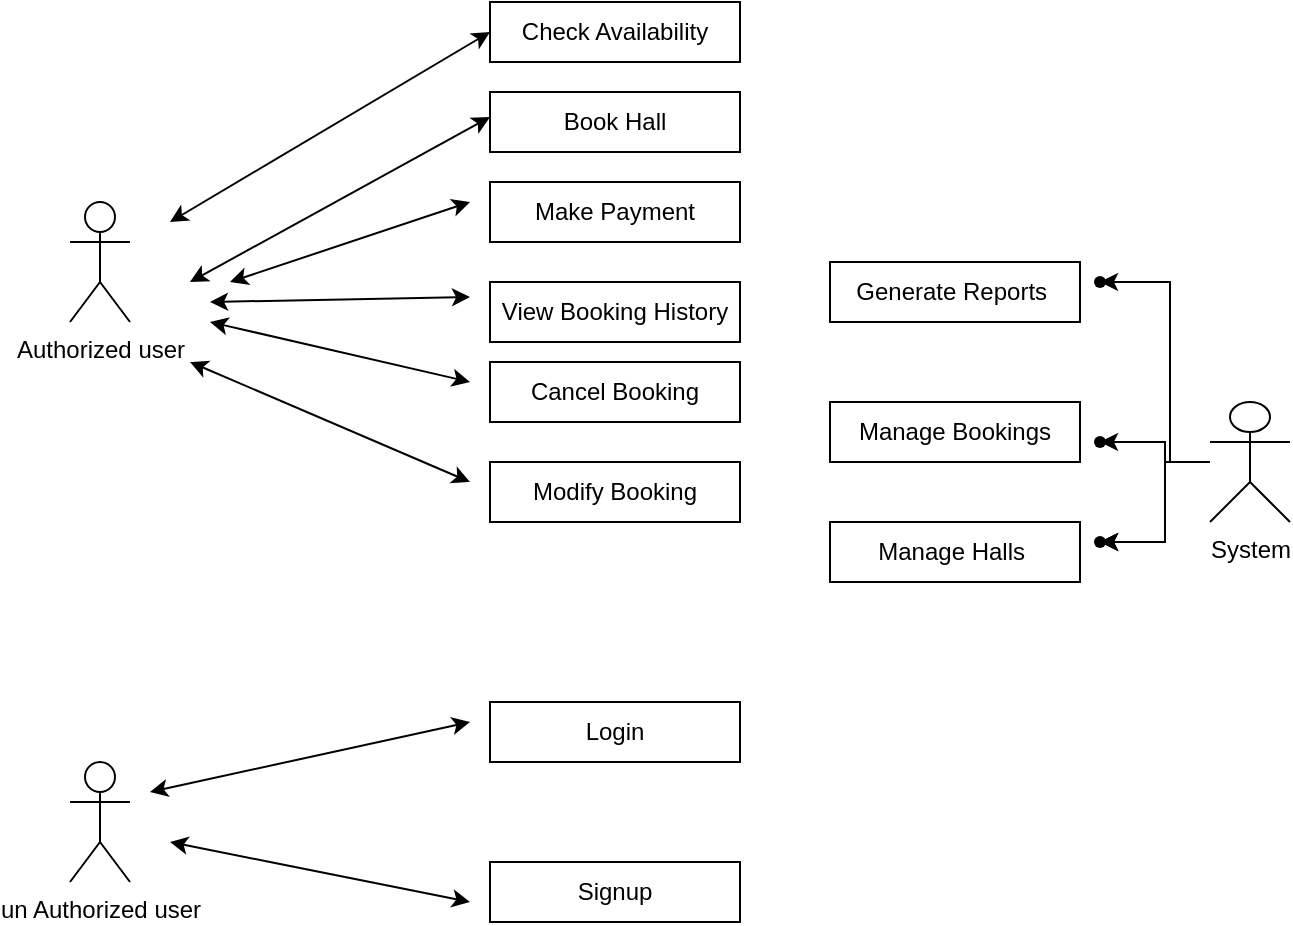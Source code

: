 <mxfile version="24.7.4">
  <diagram id="dg8KnVI7PiVwPOLmXi8e" name="Page-1">
    <mxGraphModel dx="1050" dy="603" grid="1" gridSize="10" guides="1" tooltips="1" connect="1" arrows="1" fold="1" page="1" pageScale="1" pageWidth="850" pageHeight="1100" math="0" shadow="0">
      <root>
        <mxCell id="0" />
        <mxCell id="1" parent="0" />
        <mxCell id="Vq608xrrPBZyVDfuqfxu-3" value="Authorized user" style="shape=umlActor;verticalLabelPosition=bottom;verticalAlign=top;html=1;outlineConnect=0;" vertex="1" parent="1">
          <mxGeometry x="150" y="340" width="30" height="60" as="geometry" />
        </mxCell>
        <mxCell id="Vq608xrrPBZyVDfuqfxu-4" value="un Authorized user" style="shape=umlActor;verticalLabelPosition=bottom;verticalAlign=top;html=1;outlineConnect=0;" vertex="1" parent="1">
          <mxGeometry x="150" y="620" width="30" height="60" as="geometry" />
        </mxCell>
        <mxCell id="Vq608xrrPBZyVDfuqfxu-45" value="" style="edgeStyle=orthogonalEdgeStyle;rounded=0;orthogonalLoop=1;jettySize=auto;html=1;" edge="1" parent="1" source="Vq608xrrPBZyVDfuqfxu-5" target="Vq608xrrPBZyVDfuqfxu-44">
          <mxGeometry relative="1" as="geometry" />
        </mxCell>
        <mxCell id="Vq608xrrPBZyVDfuqfxu-47" value="" style="edgeStyle=orthogonalEdgeStyle;rounded=0;orthogonalLoop=1;jettySize=auto;html=1;" edge="1" parent="1" source="Vq608xrrPBZyVDfuqfxu-5" target="Vq608xrrPBZyVDfuqfxu-46">
          <mxGeometry relative="1" as="geometry" />
        </mxCell>
        <mxCell id="Vq608xrrPBZyVDfuqfxu-48" value="" style="edgeStyle=orthogonalEdgeStyle;rounded=0;orthogonalLoop=1;jettySize=auto;html=1;" edge="1" parent="1" source="Vq608xrrPBZyVDfuqfxu-5" target="Vq608xrrPBZyVDfuqfxu-46">
          <mxGeometry relative="1" as="geometry" />
        </mxCell>
        <mxCell id="Vq608xrrPBZyVDfuqfxu-49" value="" style="edgeStyle=orthogonalEdgeStyle;rounded=0;orthogonalLoop=1;jettySize=auto;html=1;" edge="1" parent="1" source="Vq608xrrPBZyVDfuqfxu-5" target="Vq608xrrPBZyVDfuqfxu-46">
          <mxGeometry relative="1" as="geometry" />
        </mxCell>
        <mxCell id="Vq608xrrPBZyVDfuqfxu-51" value="" style="edgeStyle=orthogonalEdgeStyle;rounded=0;orthogonalLoop=1;jettySize=auto;html=1;entryX=0.031;entryY=0.803;entryDx=0;entryDy=0;entryPerimeter=0;" edge="1" parent="1">
          <mxGeometry relative="1" as="geometry">
            <mxPoint x="720" y="470" as="sourcePoint" />
            <mxPoint x="665" y="380" as="targetPoint" />
            <Array as="points">
              <mxPoint x="700" y="470" />
              <mxPoint x="700" y="380" />
            </Array>
          </mxGeometry>
        </mxCell>
        <mxCell id="Vq608xrrPBZyVDfuqfxu-5" value="System" style="shape=umlActor;verticalLabelPosition=bottom;verticalAlign=top;html=1;outlineConnect=0;" vertex="1" parent="1">
          <mxGeometry x="720" y="440" width="40" height="60" as="geometry" />
        </mxCell>
        <mxCell id="Vq608xrrPBZyVDfuqfxu-14" value="Check Availability" style="rounded=0;whiteSpace=wrap;html=1;" vertex="1" parent="1">
          <mxGeometry x="360" y="240" width="125" height="30" as="geometry" />
        </mxCell>
        <mxCell id="Vq608xrrPBZyVDfuqfxu-18" value="Book Hall" style="rounded=0;whiteSpace=wrap;html=1;" vertex="1" parent="1">
          <mxGeometry x="360" y="285" width="125" height="30" as="geometry" />
        </mxCell>
        <mxCell id="Vq608xrrPBZyVDfuqfxu-19" value="Make Payment" style="rounded=0;whiteSpace=wrap;html=1;" vertex="1" parent="1">
          <mxGeometry x="360" y="330" width="125" height="30" as="geometry" />
        </mxCell>
        <mxCell id="Vq608xrrPBZyVDfuqfxu-20" value="View Booking History" style="rounded=0;whiteSpace=wrap;html=1;" vertex="1" parent="1">
          <mxGeometry x="360" y="380" width="125" height="30" as="geometry" />
        </mxCell>
        <mxCell id="Vq608xrrPBZyVDfuqfxu-21" value="Cancel Booking" style="rounded=0;whiteSpace=wrap;html=1;" vertex="1" parent="1">
          <mxGeometry x="360" y="420" width="125" height="30" as="geometry" />
        </mxCell>
        <mxCell id="Vq608xrrPBZyVDfuqfxu-22" value="Modify Booking" style="rounded=0;whiteSpace=wrap;html=1;" vertex="1" parent="1">
          <mxGeometry x="360" y="470" width="125" height="30" as="geometry" />
        </mxCell>
        <mxCell id="Vq608xrrPBZyVDfuqfxu-23" value="Login" style="rounded=0;whiteSpace=wrap;html=1;" vertex="1" parent="1">
          <mxGeometry x="360" y="590" width="125" height="30" as="geometry" />
        </mxCell>
        <mxCell id="Vq608xrrPBZyVDfuqfxu-24" value="Signup" style="rounded=0;whiteSpace=wrap;html=1;" vertex="1" parent="1">
          <mxGeometry x="360" y="670" width="125" height="30" as="geometry" />
        </mxCell>
        <mxCell id="Vq608xrrPBZyVDfuqfxu-25" value="" style="endArrow=classic;startArrow=classic;html=1;rounded=0;entryX=0;entryY=0.5;entryDx=0;entryDy=0;" edge="1" parent="1" target="Vq608xrrPBZyVDfuqfxu-14">
          <mxGeometry width="50" height="50" relative="1" as="geometry">
            <mxPoint x="200" y="350" as="sourcePoint" />
            <mxPoint x="480" y="440" as="targetPoint" />
            <Array as="points" />
          </mxGeometry>
        </mxCell>
        <mxCell id="Vq608xrrPBZyVDfuqfxu-29" value="" style="endArrow=classic;startArrow=classic;html=1;rounded=0;" edge="1" parent="1">
          <mxGeometry width="50" height="50" relative="1" as="geometry">
            <mxPoint x="190" y="635" as="sourcePoint" />
            <mxPoint x="350" y="600" as="targetPoint" />
            <Array as="points" />
          </mxGeometry>
        </mxCell>
        <mxCell id="Vq608xrrPBZyVDfuqfxu-30" value="" style="endArrow=classic;startArrow=classic;html=1;rounded=0;entryX=0;entryY=0.5;entryDx=0;entryDy=0;" edge="1" parent="1">
          <mxGeometry width="50" height="50" relative="1" as="geometry">
            <mxPoint x="210" y="380" as="sourcePoint" />
            <mxPoint x="360" y="297.5" as="targetPoint" />
            <Array as="points" />
          </mxGeometry>
        </mxCell>
        <mxCell id="Vq608xrrPBZyVDfuqfxu-31" value="" style="endArrow=classic;startArrow=classic;html=1;rounded=0;entryX=0;entryY=0.5;entryDx=0;entryDy=0;" edge="1" parent="1">
          <mxGeometry width="50" height="50" relative="1" as="geometry">
            <mxPoint x="230" y="380" as="sourcePoint" />
            <mxPoint x="350" y="340" as="targetPoint" />
            <Array as="points" />
          </mxGeometry>
        </mxCell>
        <mxCell id="Vq608xrrPBZyVDfuqfxu-32" value="" style="endArrow=classic;startArrow=classic;html=1;rounded=0;entryX=0;entryY=0.5;entryDx=0;entryDy=0;" edge="1" parent="1">
          <mxGeometry width="50" height="50" relative="1" as="geometry">
            <mxPoint x="210" y="420" as="sourcePoint" />
            <mxPoint x="350" y="480" as="targetPoint" />
            <Array as="points" />
          </mxGeometry>
        </mxCell>
        <mxCell id="Vq608xrrPBZyVDfuqfxu-33" value="" style="endArrow=classic;startArrow=classic;html=1;rounded=0;entryX=0;entryY=0.5;entryDx=0;entryDy=0;" edge="1" parent="1">
          <mxGeometry width="50" height="50" relative="1" as="geometry">
            <mxPoint x="220" y="390" as="sourcePoint" />
            <mxPoint x="350" y="387.5" as="targetPoint" />
            <Array as="points" />
          </mxGeometry>
        </mxCell>
        <mxCell id="Vq608xrrPBZyVDfuqfxu-34" value="" style="endArrow=classic;startArrow=classic;html=1;rounded=0;entryX=0;entryY=0.5;entryDx=0;entryDy=0;" edge="1" parent="1">
          <mxGeometry width="50" height="50" relative="1" as="geometry">
            <mxPoint x="220" y="400" as="sourcePoint" />
            <mxPoint x="350" y="430" as="targetPoint" />
            <Array as="points" />
          </mxGeometry>
        </mxCell>
        <mxCell id="Vq608xrrPBZyVDfuqfxu-36" value="" style="endArrow=classic;startArrow=classic;html=1;rounded=0;" edge="1" parent="1">
          <mxGeometry width="50" height="50" relative="1" as="geometry">
            <mxPoint x="200" y="660" as="sourcePoint" />
            <mxPoint x="350" y="690" as="targetPoint" />
            <Array as="points">
              <mxPoint x="250" y="670" />
            </Array>
          </mxGeometry>
        </mxCell>
        <mxCell id="Vq608xrrPBZyVDfuqfxu-38" value="Generate Reports&amp;nbsp;" style="rounded=0;whiteSpace=wrap;html=1;" vertex="1" parent="1">
          <mxGeometry x="530" y="370" width="125" height="30" as="geometry" />
        </mxCell>
        <mxCell id="Vq608xrrPBZyVDfuqfxu-39" value="Manage Bookings" style="rounded=0;whiteSpace=wrap;html=1;" vertex="1" parent="1">
          <mxGeometry x="530" y="440" width="125" height="30" as="geometry" />
        </mxCell>
        <mxCell id="Vq608xrrPBZyVDfuqfxu-40" value="Manage Halls&amp;nbsp;" style="rounded=0;whiteSpace=wrap;html=1;" vertex="1" parent="1">
          <mxGeometry x="530" y="500" width="125" height="30" as="geometry" />
        </mxCell>
        <mxCell id="Vq608xrrPBZyVDfuqfxu-44" value="" style="shape=waypoint;sketch=0;size=6;pointerEvents=1;points=[];fillColor=default;resizable=0;rotatable=0;perimeter=centerPerimeter;snapToPoint=1;verticalAlign=top;" vertex="1" parent="1">
          <mxGeometry x="655" y="450" width="20" height="20" as="geometry" />
        </mxCell>
        <mxCell id="Vq608xrrPBZyVDfuqfxu-46" value="" style="shape=waypoint;sketch=0;size=6;pointerEvents=1;points=[];fillColor=default;resizable=0;rotatable=0;perimeter=centerPerimeter;snapToPoint=1;verticalAlign=top;" vertex="1" parent="1">
          <mxGeometry x="655" y="500" width="20" height="20" as="geometry" />
        </mxCell>
        <mxCell id="Vq608xrrPBZyVDfuqfxu-50" value="" style="shape=waypoint;sketch=0;size=6;pointerEvents=1;points=[];fillColor=default;resizable=0;rotatable=0;perimeter=centerPerimeter;snapToPoint=1;verticalAlign=top;" vertex="1" parent="1">
          <mxGeometry x="655" y="370" width="20" height="20" as="geometry" />
        </mxCell>
      </root>
    </mxGraphModel>
  </diagram>
</mxfile>
